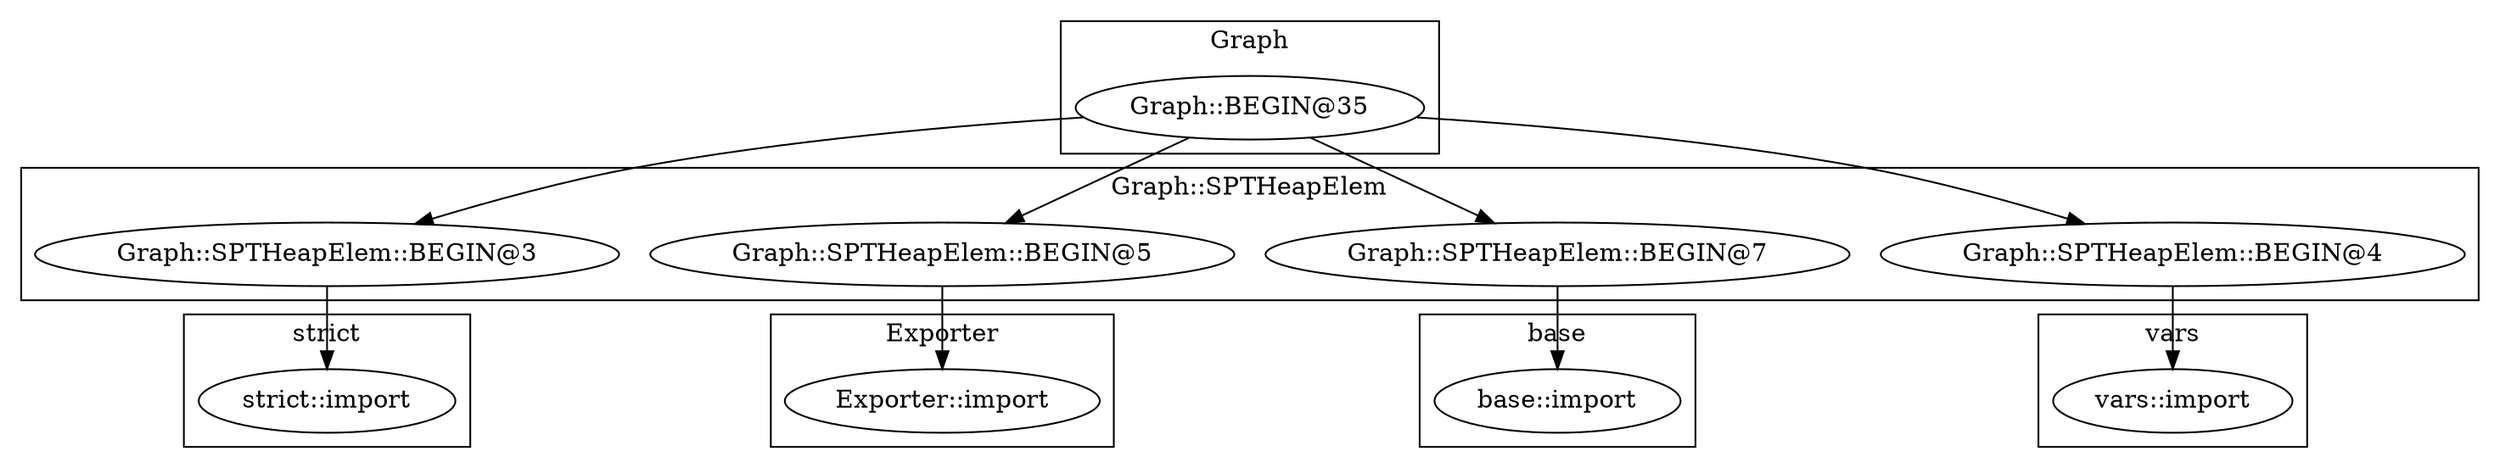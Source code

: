 digraph {
graph [overlap=false]
subgraph cluster_Graph_SPTHeapElem {
	label="Graph::SPTHeapElem";
	"Graph::SPTHeapElem::BEGIN@3";
	"Graph::SPTHeapElem::BEGIN@5";
	"Graph::SPTHeapElem::BEGIN@7";
	"Graph::SPTHeapElem::BEGIN@4";
}
subgraph cluster_base {
	label="base";
	"base::import";
}
subgraph cluster_Exporter {
	label="Exporter";
	"Exporter::import";
}
subgraph cluster_Graph {
	label="Graph";
	"Graph::BEGIN@35";
}
subgraph cluster_vars {
	label="vars";
	"vars::import";
}
subgraph cluster_strict {
	label="strict";
	"strict::import";
}
"Graph::SPTHeapElem::BEGIN@3" -> "strict::import";
"Graph::BEGIN@35" -> "Graph::SPTHeapElem::BEGIN@4";
"Graph::SPTHeapElem::BEGIN@5" -> "Exporter::import";
"Graph::SPTHeapElem::BEGIN@7" -> "base::import";
"Graph::SPTHeapElem::BEGIN@4" -> "vars::import";
"Graph::BEGIN@35" -> "Graph::SPTHeapElem::BEGIN@5";
"Graph::BEGIN@35" -> "Graph::SPTHeapElem::BEGIN@7";
"Graph::BEGIN@35" -> "Graph::SPTHeapElem::BEGIN@3";
}
